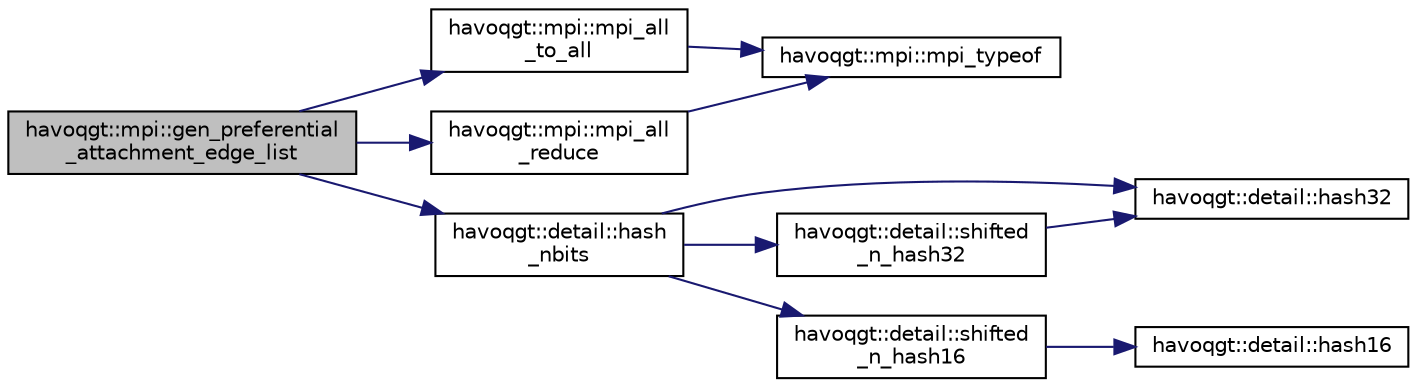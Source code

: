 digraph "havoqgt::mpi::gen_preferential_attachment_edge_list"
{
  edge [fontname="Helvetica",fontsize="10",labelfontname="Helvetica",labelfontsize="10"];
  node [fontname="Helvetica",fontsize="10",shape=record];
  rankdir="LR";
  Node1 [label="havoqgt::mpi::gen_preferential\l_attachment_edge_list",height=0.2,width=0.4,color="black", fillcolor="grey75", style="filled", fontcolor="black"];
  Node1 -> Node2 [color="midnightblue",fontsize="10",style="solid",fontname="Helvetica"];
  Node2 [label="havoqgt::mpi::mpi_all\l_to_all",height=0.2,width=0.4,color="black", fillcolor="white", style="filled",URL="$namespacehavoqgt_1_1mpi.html#a1c11c9e4b64a248d9a7791352935c78f"];
  Node2 -> Node3 [color="midnightblue",fontsize="10",style="solid",fontname="Helvetica"];
  Node3 [label="havoqgt::mpi::mpi_typeof",height=0.2,width=0.4,color="black", fillcolor="white", style="filled",URL="$namespacehavoqgt_1_1mpi.html#aabf02ed62a89a1d57ec2a3905a238ac3"];
  Node1 -> Node4 [color="midnightblue",fontsize="10",style="solid",fontname="Helvetica"];
  Node4 [label="havoqgt::mpi::mpi_all\l_reduce",height=0.2,width=0.4,color="black", fillcolor="white", style="filled",URL="$namespacehavoqgt_1_1mpi.html#affa92d59ec8849eb0e9882c4e2f53576"];
  Node4 -> Node3 [color="midnightblue",fontsize="10",style="solid",fontname="Helvetica"];
  Node1 -> Node5 [color="midnightblue",fontsize="10",style="solid",fontname="Helvetica"];
  Node5 [label="havoqgt::detail::hash\l_nbits",height=0.2,width=0.4,color="black", fillcolor="white", style="filled",URL="$namespacehavoqgt_1_1detail.html#a0cfdbd1d0c4a70f2726ca43d6f9c9ce8"];
  Node5 -> Node6 [color="midnightblue",fontsize="10",style="solid",fontname="Helvetica"];
  Node6 [label="havoqgt::detail::hash32",height=0.2,width=0.4,color="black", fillcolor="white", style="filled",URL="$namespacehavoqgt_1_1detail.html#a60a6e5ef157a2e103240bb5fd8dc7e18"];
  Node5 -> Node7 [color="midnightblue",fontsize="10",style="solid",fontname="Helvetica"];
  Node7 [label="havoqgt::detail::shifted\l_n_hash32",height=0.2,width=0.4,color="black", fillcolor="white", style="filled",URL="$namespacehavoqgt_1_1detail.html#a975a37fbe8342cd2f96792560a3e1e11"];
  Node7 -> Node6 [color="midnightblue",fontsize="10",style="solid",fontname="Helvetica"];
  Node5 -> Node8 [color="midnightblue",fontsize="10",style="solid",fontname="Helvetica"];
  Node8 [label="havoqgt::detail::shifted\l_n_hash16",height=0.2,width=0.4,color="black", fillcolor="white", style="filled",URL="$namespacehavoqgt_1_1detail.html#a98cc698f6043286197e3cd90fd6377ae"];
  Node8 -> Node9 [color="midnightblue",fontsize="10",style="solid",fontname="Helvetica"];
  Node9 [label="havoqgt::detail::hash16",height=0.2,width=0.4,color="black", fillcolor="white", style="filled",URL="$namespacehavoqgt_1_1detail.html#a0dc6539c7a32dc0da68cd3431090ee30"];
}
